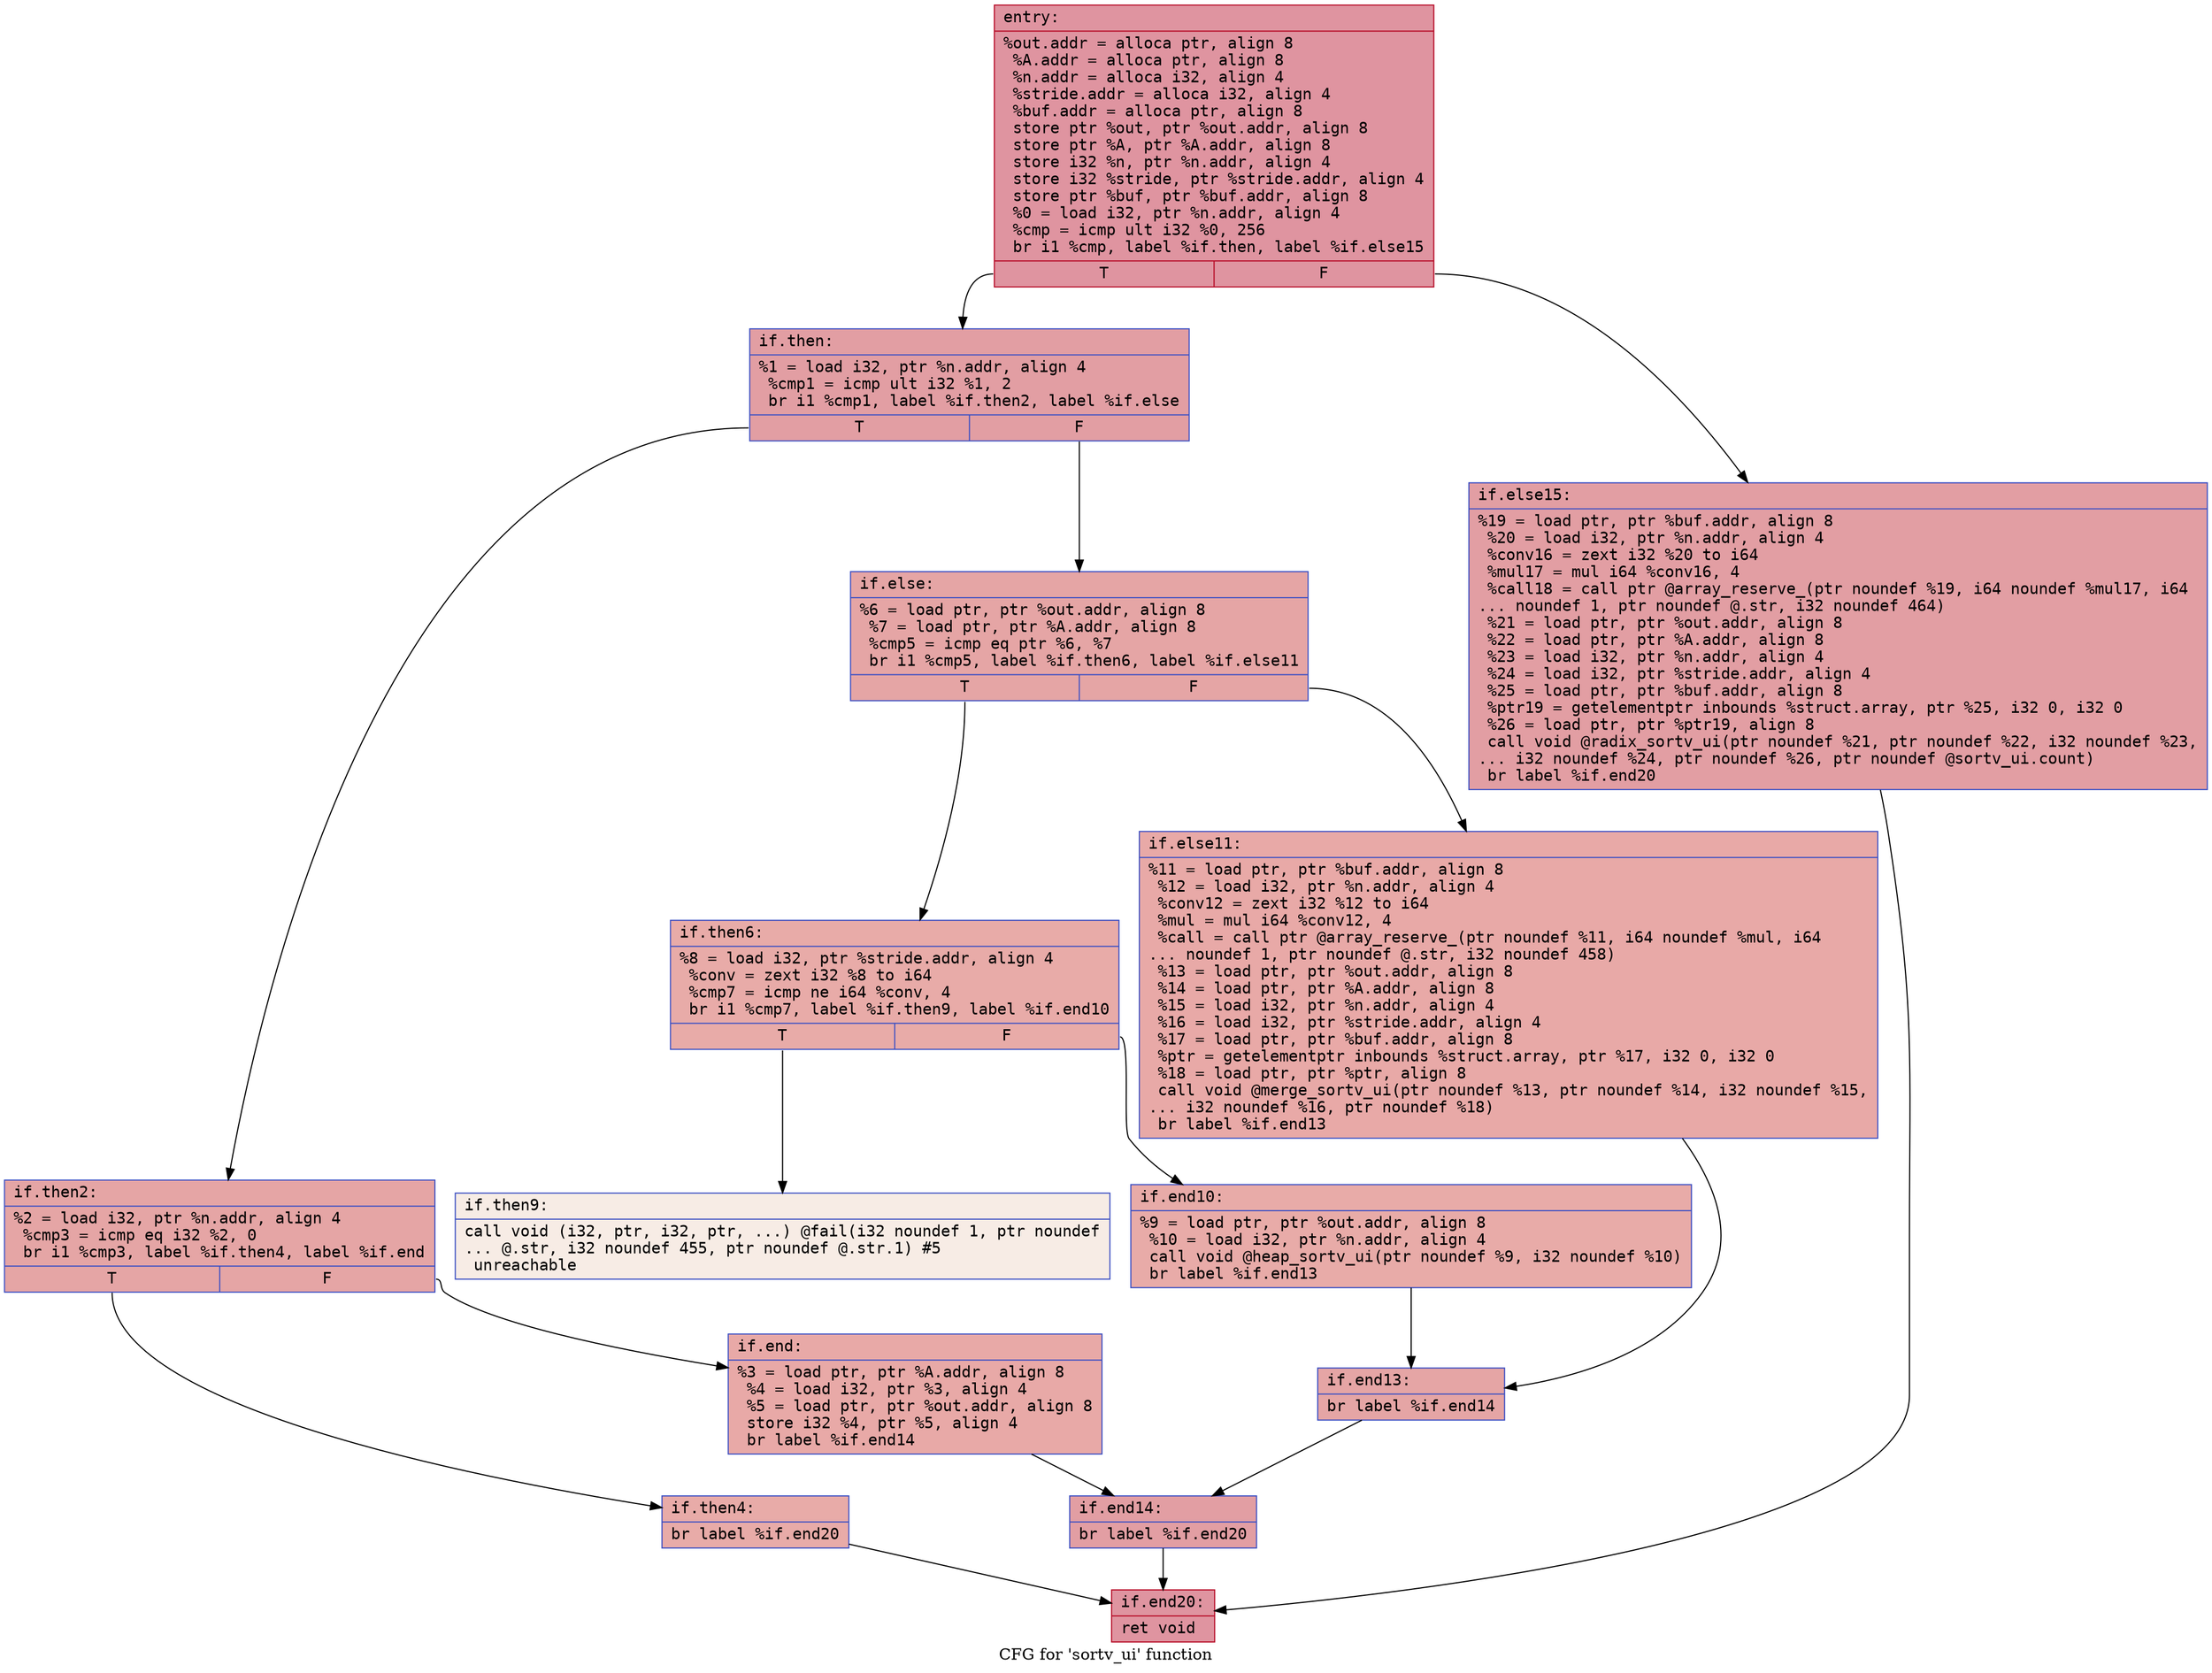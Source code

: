 digraph "CFG for 'sortv_ui' function" {
	label="CFG for 'sortv_ui' function";

	Node0x5564aad819d0 [shape=record,color="#b70d28ff", style=filled, fillcolor="#b70d2870" fontname="Courier",label="{entry:\l|  %out.addr = alloca ptr, align 8\l  %A.addr = alloca ptr, align 8\l  %n.addr = alloca i32, align 4\l  %stride.addr = alloca i32, align 4\l  %buf.addr = alloca ptr, align 8\l  store ptr %out, ptr %out.addr, align 8\l  store ptr %A, ptr %A.addr, align 8\l  store i32 %n, ptr %n.addr, align 4\l  store i32 %stride, ptr %stride.addr, align 4\l  store ptr %buf, ptr %buf.addr, align 8\l  %0 = load i32, ptr %n.addr, align 4\l  %cmp = icmp ult i32 %0, 256\l  br i1 %cmp, label %if.then, label %if.else15\l|{<s0>T|<s1>F}}"];
	Node0x5564aad819d0:s0 -> Node0x5564aad85780[tooltip="entry -> if.then\nProbability 50.00%" ];
	Node0x5564aad819d0:s1 -> Node0x5564aad85990[tooltip="entry -> if.else15\nProbability 50.00%" ];
	Node0x5564aad85780 [shape=record,color="#3d50c3ff", style=filled, fillcolor="#be242e70" fontname="Courier",label="{if.then:\l|  %1 = load i32, ptr %n.addr, align 4\l  %cmp1 = icmp ult i32 %1, 2\l  br i1 %cmp1, label %if.then2, label %if.else\l|{<s0>T|<s1>F}}"];
	Node0x5564aad85780:s0 -> Node0x5564aad85c20[tooltip="if.then -> if.then2\nProbability 50.00%" ];
	Node0x5564aad85780:s1 -> Node0x5564aad85ca0[tooltip="if.then -> if.else\nProbability 50.00%" ];
	Node0x5564aad85c20 [shape=record,color="#3d50c3ff", style=filled, fillcolor="#c5333470" fontname="Courier",label="{if.then2:\l|  %2 = load i32, ptr %n.addr, align 4\l  %cmp3 = icmp eq i32 %2, 0\l  br i1 %cmp3, label %if.then4, label %if.end\l|{<s0>T|<s1>F}}"];
	Node0x5564aad85c20:s0 -> Node0x5564aad86390[tooltip="if.then2 -> if.then4\nProbability 37.50%" ];
	Node0x5564aad85c20:s1 -> Node0x5564aad86410[tooltip="if.then2 -> if.end\nProbability 62.50%" ];
	Node0x5564aad86390 [shape=record,color="#3d50c3ff", style=filled, fillcolor="#cc403a70" fontname="Courier",label="{if.then4:\l|  br label %if.end20\l}"];
	Node0x5564aad86390 -> Node0x5564aad86590[tooltip="if.then4 -> if.end20\nProbability 100.00%" ];
	Node0x5564aad86410 [shape=record,color="#3d50c3ff", style=filled, fillcolor="#ca3b3770" fontname="Courier",label="{if.end:\l|  %3 = load ptr, ptr %A.addr, align 8\l  %4 = load i32, ptr %3, align 4\l  %5 = load ptr, ptr %out.addr, align 8\l  store i32 %4, ptr %5, align 4\l  br label %if.end14\l}"];
	Node0x5564aad86410 -> Node0x5564aad868a0[tooltip="if.end -> if.end14\nProbability 100.00%" ];
	Node0x5564aad85ca0 [shape=record,color="#3d50c3ff", style=filled, fillcolor="#c5333470" fontname="Courier",label="{if.else:\l|  %6 = load ptr, ptr %out.addr, align 8\l  %7 = load ptr, ptr %A.addr, align 8\l  %cmp5 = icmp eq ptr %6, %7\l  br i1 %cmp5, label %if.then6, label %if.else11\l|{<s0>T|<s1>F}}"];
	Node0x5564aad85ca0:s0 -> Node0x5564aad86b40[tooltip="if.else -> if.then6\nProbability 37.50%" ];
	Node0x5564aad85ca0:s1 -> Node0x5564aad86bc0[tooltip="if.else -> if.else11\nProbability 62.50%" ];
	Node0x5564aad86b40 [shape=record,color="#3d50c3ff", style=filled, fillcolor="#cc403a70" fontname="Courier",label="{if.then6:\l|  %8 = load i32, ptr %stride.addr, align 4\l  %conv = zext i32 %8 to i64\l  %cmp7 = icmp ne i64 %conv, 4\l  br i1 %cmp7, label %if.then9, label %if.end10\l|{<s0>T|<s1>F}}"];
	Node0x5564aad86b40:s0 -> Node0x5564aad87260[tooltip="if.then6 -> if.then9\nProbability 0.00%" ];
	Node0x5564aad86b40:s1 -> Node0x5564aad872e0[tooltip="if.then6 -> if.end10\nProbability 100.00%" ];
	Node0x5564aad87260 [shape=record,color="#3d50c3ff", style=filled, fillcolor="#ecd3c570" fontname="Courier",label="{if.then9:\l|  call void (i32, ptr, i32, ptr, ...) @fail(i32 noundef 1, ptr noundef\l... @.str, i32 noundef 455, ptr noundef @.str.1) #5\l  unreachable\l}"];
	Node0x5564aad872e0 [shape=record,color="#3d50c3ff", style=filled, fillcolor="#cc403a70" fontname="Courier",label="{if.end10:\l|  %9 = load ptr, ptr %out.addr, align 8\l  %10 = load i32, ptr %n.addr, align 4\l  call void @heap_sortv_ui(ptr noundef %9, i32 noundef %10)\l  br label %if.end13\l}"];
	Node0x5564aad872e0 -> Node0x5564aad879b0[tooltip="if.end10 -> if.end13\nProbability 100.00%" ];
	Node0x5564aad86bc0 [shape=record,color="#3d50c3ff", style=filled, fillcolor="#ca3b3770" fontname="Courier",label="{if.else11:\l|  %11 = load ptr, ptr %buf.addr, align 8\l  %12 = load i32, ptr %n.addr, align 4\l  %conv12 = zext i32 %12 to i64\l  %mul = mul i64 %conv12, 4\l  %call = call ptr @array_reserve_(ptr noundef %11, i64 noundef %mul, i64\l... noundef 1, ptr noundef @.str, i32 noundef 458)\l  %13 = load ptr, ptr %out.addr, align 8\l  %14 = load ptr, ptr %A.addr, align 8\l  %15 = load i32, ptr %n.addr, align 4\l  %16 = load i32, ptr %stride.addr, align 4\l  %17 = load ptr, ptr %buf.addr, align 8\l  %ptr = getelementptr inbounds %struct.array, ptr %17, i32 0, i32 0\l  %18 = load ptr, ptr %ptr, align 8\l  call void @merge_sortv_ui(ptr noundef %13, ptr noundef %14, i32 noundef %15,\l... i32 noundef %16, ptr noundef %18)\l  br label %if.end13\l}"];
	Node0x5564aad86bc0 -> Node0x5564aad879b0[tooltip="if.else11 -> if.end13\nProbability 100.00%" ];
	Node0x5564aad879b0 [shape=record,color="#3d50c3ff", style=filled, fillcolor="#c5333470" fontname="Courier",label="{if.end13:\l|  br label %if.end14\l}"];
	Node0x5564aad879b0 -> Node0x5564aad868a0[tooltip="if.end13 -> if.end14\nProbability 100.00%" ];
	Node0x5564aad868a0 [shape=record,color="#3d50c3ff", style=filled, fillcolor="#be242e70" fontname="Courier",label="{if.end14:\l|  br label %if.end20\l}"];
	Node0x5564aad868a0 -> Node0x5564aad86590[tooltip="if.end14 -> if.end20\nProbability 100.00%" ];
	Node0x5564aad85990 [shape=record,color="#3d50c3ff", style=filled, fillcolor="#be242e70" fontname="Courier",label="{if.else15:\l|  %19 = load ptr, ptr %buf.addr, align 8\l  %20 = load i32, ptr %n.addr, align 4\l  %conv16 = zext i32 %20 to i64\l  %mul17 = mul i64 %conv16, 4\l  %call18 = call ptr @array_reserve_(ptr noundef %19, i64 noundef %mul17, i64\l... noundef 1, ptr noundef @.str, i32 noundef 464)\l  %21 = load ptr, ptr %out.addr, align 8\l  %22 = load ptr, ptr %A.addr, align 8\l  %23 = load i32, ptr %n.addr, align 4\l  %24 = load i32, ptr %stride.addr, align 4\l  %25 = load ptr, ptr %buf.addr, align 8\l  %ptr19 = getelementptr inbounds %struct.array, ptr %25, i32 0, i32 0\l  %26 = load ptr, ptr %ptr19, align 8\l  call void @radix_sortv_ui(ptr noundef %21, ptr noundef %22, i32 noundef %23,\l... i32 noundef %24, ptr noundef %26, ptr noundef @sortv_ui.count)\l  br label %if.end20\l}"];
	Node0x5564aad85990 -> Node0x5564aad86590[tooltip="if.else15 -> if.end20\nProbability 100.00%" ];
	Node0x5564aad86590 [shape=record,color="#b70d28ff", style=filled, fillcolor="#b70d2870" fontname="Courier",label="{if.end20:\l|  ret void\l}"];
}
